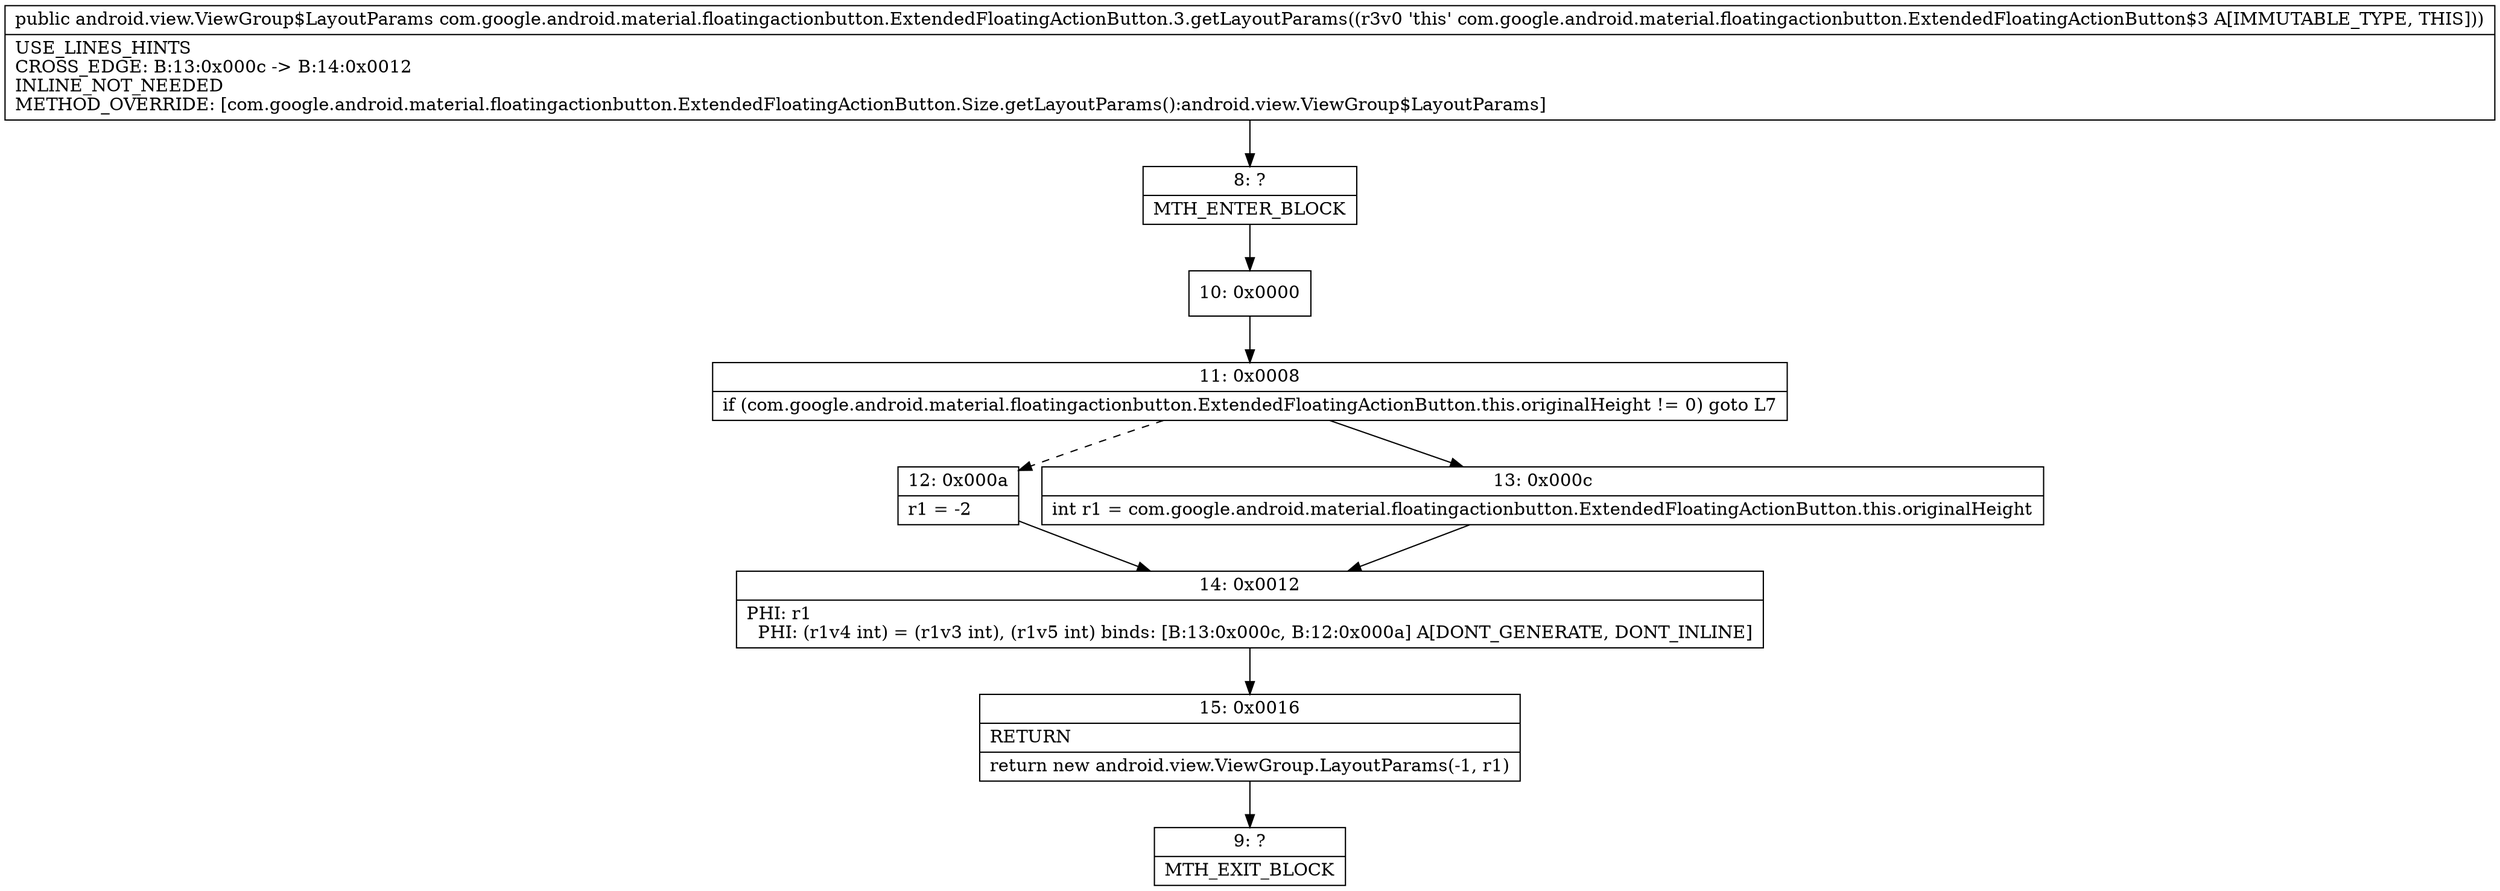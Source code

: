 digraph "CFG forcom.google.android.material.floatingactionbutton.ExtendedFloatingActionButton.3.getLayoutParams()Landroid\/view\/ViewGroup$LayoutParams;" {
Node_8 [shape=record,label="{8\:\ ?|MTH_ENTER_BLOCK\l}"];
Node_10 [shape=record,label="{10\:\ 0x0000}"];
Node_11 [shape=record,label="{11\:\ 0x0008|if (com.google.android.material.floatingactionbutton.ExtendedFloatingActionButton.this.originalHeight != 0) goto L7\l}"];
Node_12 [shape=record,label="{12\:\ 0x000a|r1 = \-2\l}"];
Node_14 [shape=record,label="{14\:\ 0x0012|PHI: r1 \l  PHI: (r1v4 int) = (r1v3 int), (r1v5 int) binds: [B:13:0x000c, B:12:0x000a] A[DONT_GENERATE, DONT_INLINE]\l}"];
Node_15 [shape=record,label="{15\:\ 0x0016|RETURN\l|return new android.view.ViewGroup.LayoutParams(\-1, r1)\l}"];
Node_9 [shape=record,label="{9\:\ ?|MTH_EXIT_BLOCK\l}"];
Node_13 [shape=record,label="{13\:\ 0x000c|int r1 = com.google.android.material.floatingactionbutton.ExtendedFloatingActionButton.this.originalHeight\l}"];
MethodNode[shape=record,label="{public android.view.ViewGroup$LayoutParams com.google.android.material.floatingactionbutton.ExtendedFloatingActionButton.3.getLayoutParams((r3v0 'this' com.google.android.material.floatingactionbutton.ExtendedFloatingActionButton$3 A[IMMUTABLE_TYPE, THIS]))  | USE_LINES_HINTS\lCROSS_EDGE: B:13:0x000c \-\> B:14:0x0012\lINLINE_NOT_NEEDED\lMETHOD_OVERRIDE: [com.google.android.material.floatingactionbutton.ExtendedFloatingActionButton.Size.getLayoutParams():android.view.ViewGroup$LayoutParams]\l}"];
MethodNode -> Node_8;Node_8 -> Node_10;
Node_10 -> Node_11;
Node_11 -> Node_12[style=dashed];
Node_11 -> Node_13;
Node_12 -> Node_14;
Node_14 -> Node_15;
Node_15 -> Node_9;
Node_13 -> Node_14;
}

